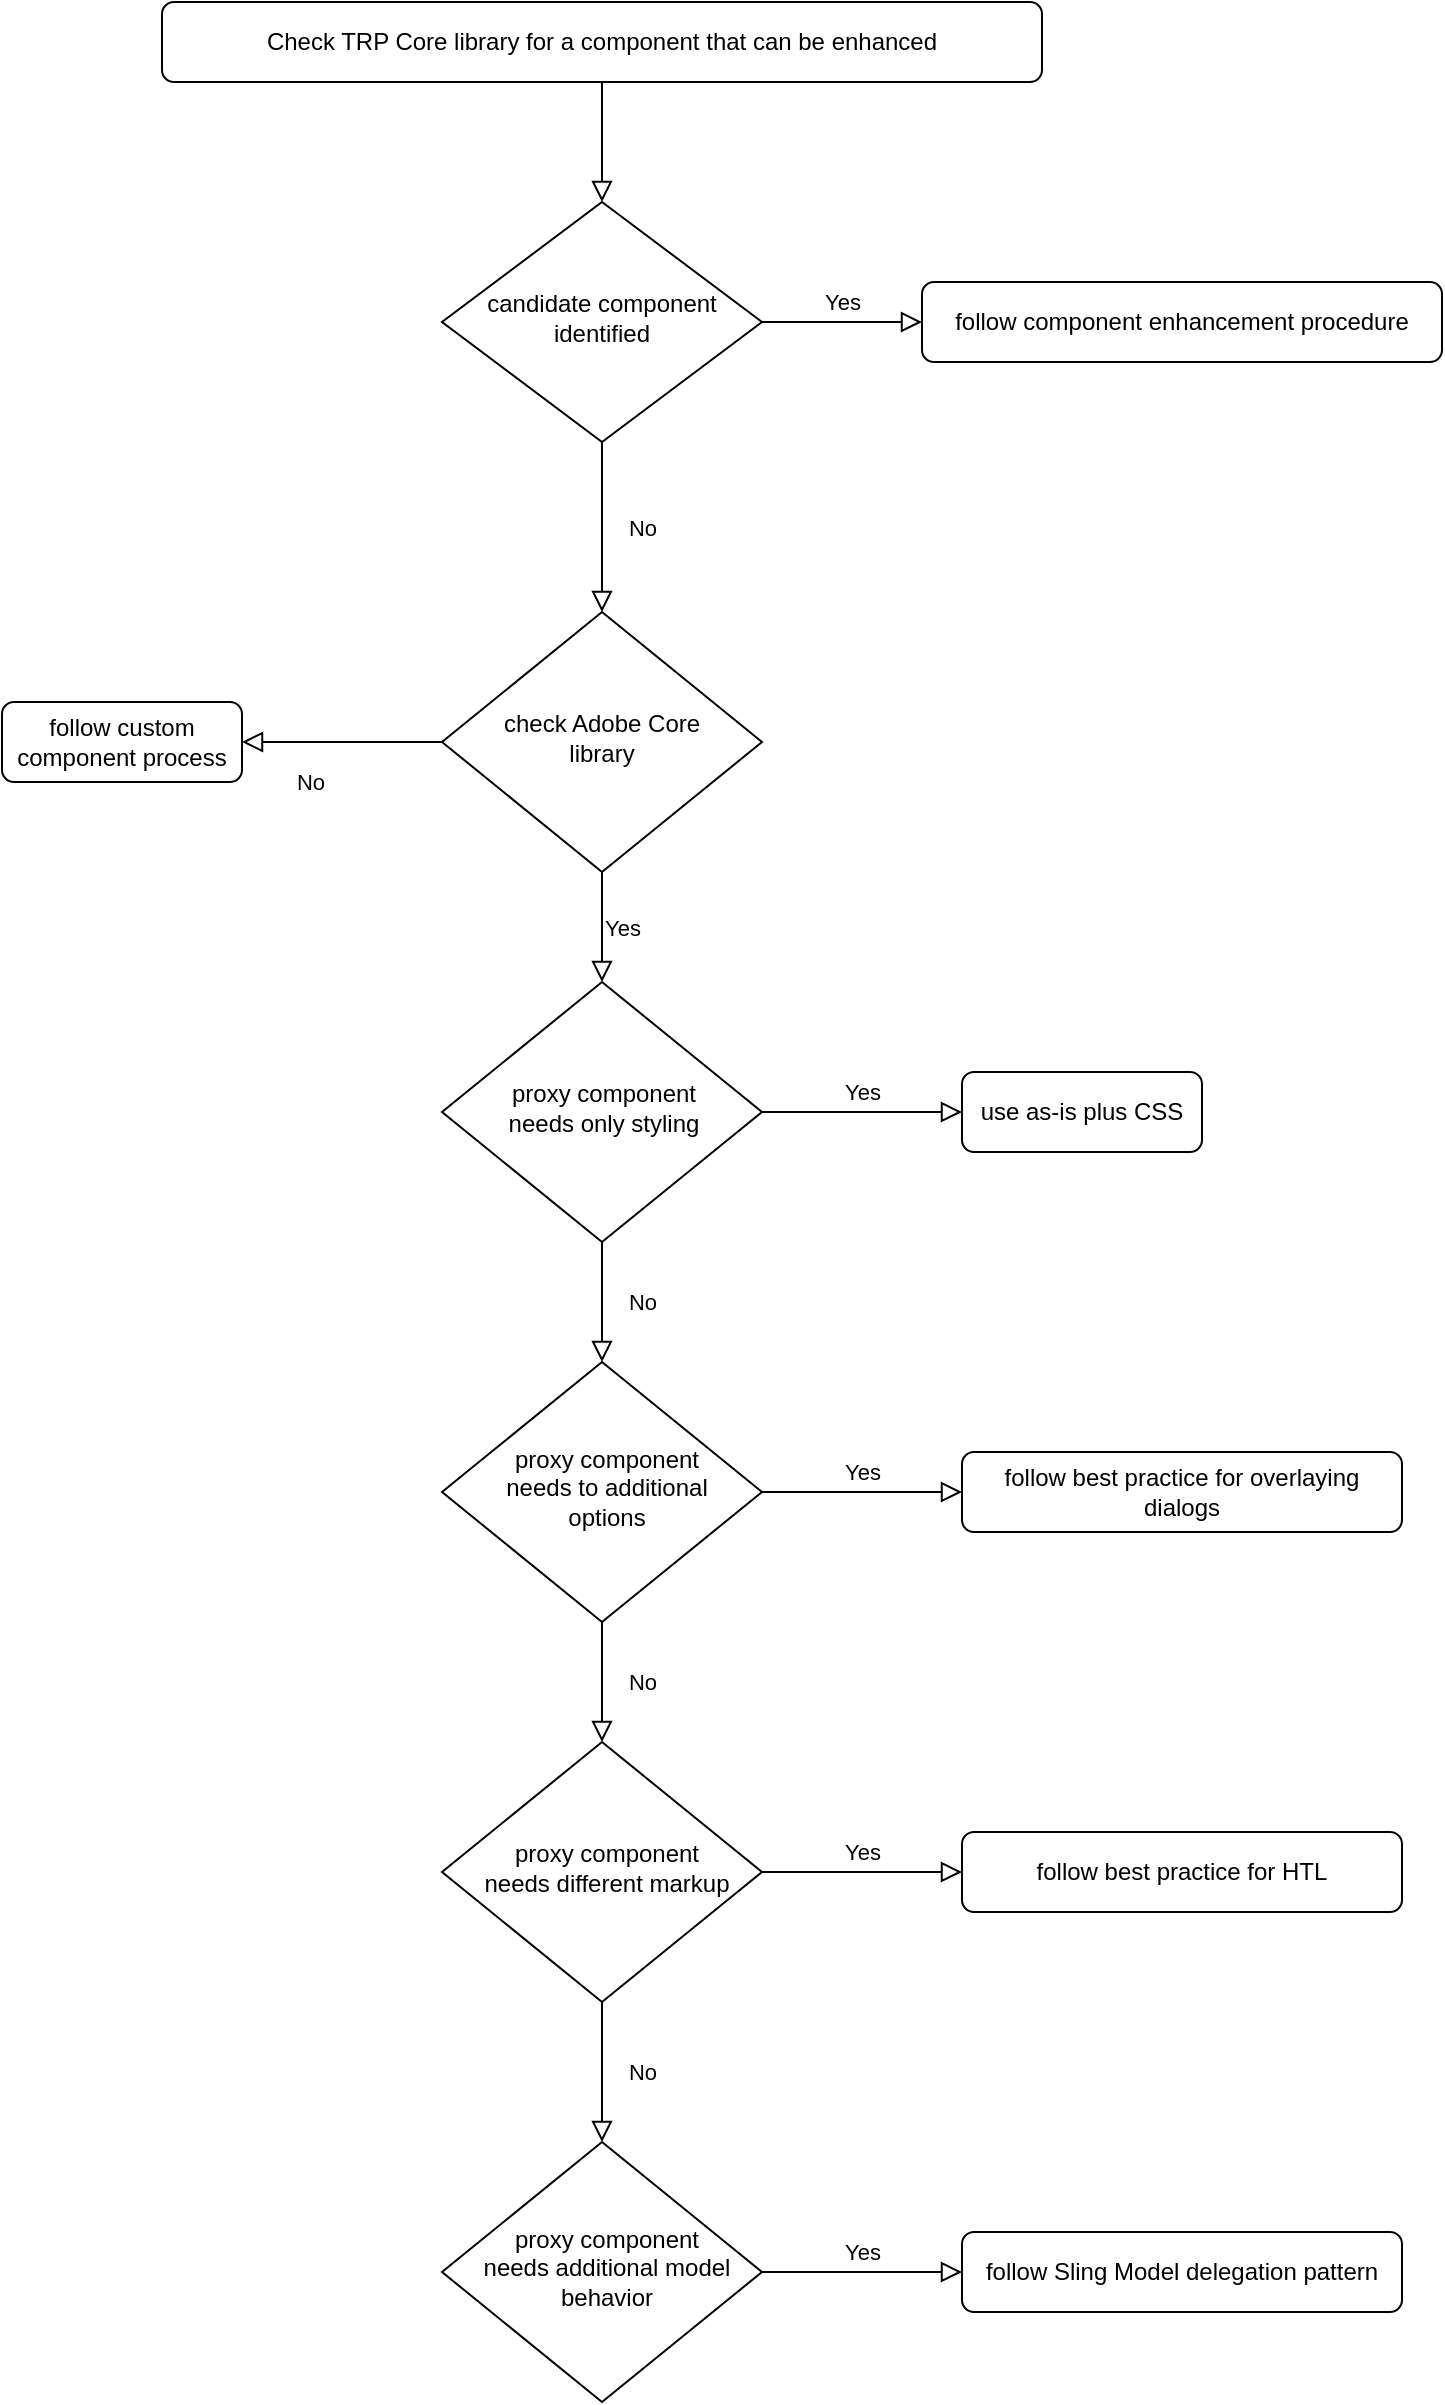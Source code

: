 <mxfile version="16.2.2" type="device"><diagram id="C5RBs43oDa-KdzZeNtuy" name="Page-1"><mxGraphModel dx="1918" dy="757" grid="1" gridSize="10" guides="1" tooltips="1" connect="1" arrows="1" fold="1" page="1" pageScale="1" pageWidth="1200" pageHeight="1600" math="0" shadow="0"><root><mxCell id="WIyWlLk6GJQsqaUBKTNV-0"/><mxCell id="WIyWlLk6GJQsqaUBKTNV-1" parent="WIyWlLk6GJQsqaUBKTNV-0"/><mxCell id="WIyWlLk6GJQsqaUBKTNV-2" value="" style="rounded=0;html=1;jettySize=auto;orthogonalLoop=1;fontSize=11;endArrow=block;endFill=0;endSize=8;strokeWidth=1;shadow=0;labelBackgroundColor=none;edgeStyle=orthogonalEdgeStyle;" parent="WIyWlLk6GJQsqaUBKTNV-1" source="WIyWlLk6GJQsqaUBKTNV-3" target="WIyWlLk6GJQsqaUBKTNV-6" edge="1"><mxGeometry relative="1" as="geometry"/></mxCell><mxCell id="WIyWlLk6GJQsqaUBKTNV-3" value="Check TRP Core library for a component that can be enhanced" style="rounded=1;whiteSpace=wrap;html=1;fontSize=12;glass=0;strokeWidth=1;shadow=0;" parent="WIyWlLk6GJQsqaUBKTNV-1" vertex="1"><mxGeometry x="265" y="140" width="440" height="40" as="geometry"/></mxCell><mxCell id="WIyWlLk6GJQsqaUBKTNV-4" value="No" style="rounded=0;html=1;jettySize=auto;orthogonalLoop=1;fontSize=11;endArrow=block;endFill=0;endSize=8;strokeWidth=1;shadow=0;labelBackgroundColor=none;edgeStyle=orthogonalEdgeStyle;" parent="WIyWlLk6GJQsqaUBKTNV-1" source="WIyWlLk6GJQsqaUBKTNV-6" target="WIyWlLk6GJQsqaUBKTNV-10" edge="1"><mxGeometry y="20" relative="1" as="geometry"><mxPoint as="offset"/></mxGeometry></mxCell><mxCell id="WIyWlLk6GJQsqaUBKTNV-5" value="Yes" style="edgeStyle=orthogonalEdgeStyle;rounded=0;html=1;jettySize=auto;orthogonalLoop=1;fontSize=11;endArrow=block;endFill=0;endSize=8;strokeWidth=1;shadow=0;labelBackgroundColor=none;" parent="WIyWlLk6GJQsqaUBKTNV-1" source="WIyWlLk6GJQsqaUBKTNV-6" target="WIyWlLk6GJQsqaUBKTNV-7" edge="1"><mxGeometry y="10" relative="1" as="geometry"><mxPoint as="offset"/></mxGeometry></mxCell><mxCell id="WIyWlLk6GJQsqaUBKTNV-6" value="candidate component identified" style="rhombus;whiteSpace=wrap;html=1;shadow=0;fontFamily=Helvetica;fontSize=12;align=center;strokeWidth=1;spacing=6;spacingTop=-4;spacingLeft=10;spacingRight=10;" parent="WIyWlLk6GJQsqaUBKTNV-1" vertex="1"><mxGeometry x="405" y="240" width="160" height="120" as="geometry"/></mxCell><mxCell id="WIyWlLk6GJQsqaUBKTNV-7" value="follow component enhancement procedure" style="rounded=1;whiteSpace=wrap;html=1;fontSize=12;glass=0;strokeWidth=1;shadow=0;" parent="WIyWlLk6GJQsqaUBKTNV-1" vertex="1"><mxGeometry x="645" y="280" width="260" height="40" as="geometry"/></mxCell><mxCell id="WIyWlLk6GJQsqaUBKTNV-8" value="No" style="rounded=0;html=1;jettySize=auto;orthogonalLoop=1;fontSize=11;endArrow=block;endFill=0;endSize=8;strokeWidth=1;shadow=0;labelBackgroundColor=none;edgeStyle=orthogonalEdgeStyle;" parent="WIyWlLk6GJQsqaUBKTNV-1" source="WIyWlLk6GJQsqaUBKTNV-10" target="WIyWlLk6GJQsqaUBKTNV-11" edge="1"><mxGeometry x="0.333" y="20" relative="1" as="geometry"><mxPoint as="offset"/></mxGeometry></mxCell><mxCell id="WIyWlLk6GJQsqaUBKTNV-9" value="Yes" style="edgeStyle=orthogonalEdgeStyle;rounded=0;html=1;jettySize=auto;orthogonalLoop=1;fontSize=11;endArrow=block;endFill=0;endSize=8;strokeWidth=1;shadow=0;labelBackgroundColor=none;exitX=1;exitY=0.5;exitDx=0;exitDy=0;" parent="WIyWlLk6GJQsqaUBKTNV-1" source="hXOZ7VUmXYInn0u4O0U_-3" target="WIyWlLk6GJQsqaUBKTNV-12" edge="1"><mxGeometry y="10" relative="1" as="geometry"><mxPoint as="offset"/></mxGeometry></mxCell><mxCell id="WIyWlLk6GJQsqaUBKTNV-10" value="check Adobe Core library" style="rhombus;whiteSpace=wrap;html=1;shadow=0;fontFamily=Helvetica;fontSize=12;align=center;strokeWidth=1;spacing=6;spacingTop=-4;spacingLeft=10;spacingRight=10;" parent="WIyWlLk6GJQsqaUBKTNV-1" vertex="1"><mxGeometry x="405" y="445" width="160" height="130" as="geometry"/></mxCell><mxCell id="WIyWlLk6GJQsqaUBKTNV-11" value="follow custom component process" style="rounded=1;whiteSpace=wrap;html=1;fontSize=12;glass=0;strokeWidth=1;shadow=0;" parent="WIyWlLk6GJQsqaUBKTNV-1" vertex="1"><mxGeometry x="185" y="490" width="120" height="40" as="geometry"/></mxCell><mxCell id="WIyWlLk6GJQsqaUBKTNV-12" value="use as-is plus CSS" style="rounded=1;whiteSpace=wrap;html=1;fontSize=12;glass=0;strokeWidth=1;shadow=0;" parent="WIyWlLk6GJQsqaUBKTNV-1" vertex="1"><mxGeometry x="665" y="675" width="120" height="40" as="geometry"/></mxCell><mxCell id="hXOZ7VUmXYInn0u4O0U_-3" value="proxy component needs only styling" style="rhombus;whiteSpace=wrap;html=1;shadow=0;fontFamily=Helvetica;fontSize=12;align=center;strokeWidth=1;spacing=6;spacingTop=-4;spacingLeft=12;spacingRight=10;" vertex="1" parent="WIyWlLk6GJQsqaUBKTNV-1"><mxGeometry x="405" y="630" width="160" height="130" as="geometry"/></mxCell><mxCell id="hXOZ7VUmXYInn0u4O0U_-5" value="Yes" style="edgeStyle=orthogonalEdgeStyle;rounded=0;html=1;jettySize=auto;orthogonalLoop=1;fontSize=11;endArrow=block;endFill=0;endSize=8;strokeWidth=1;shadow=0;labelBackgroundColor=none;exitX=0.5;exitY=1;exitDx=0;exitDy=0;entryX=0.5;entryY=0;entryDx=0;entryDy=0;" edge="1" parent="WIyWlLk6GJQsqaUBKTNV-1" source="WIyWlLk6GJQsqaUBKTNV-10" target="hXOZ7VUmXYInn0u4O0U_-3"><mxGeometry y="10" relative="1" as="geometry"><mxPoint as="offset"/><mxPoint x="575" y="520" as="sourcePoint"/><mxPoint x="735" y="520" as="targetPoint"/></mxGeometry></mxCell><mxCell id="hXOZ7VUmXYInn0u4O0U_-6" value="proxy component needs to additional options" style="rhombus;whiteSpace=wrap;html=1;shadow=0;fontFamily=Helvetica;fontSize=12;align=center;strokeWidth=1;spacing=6;spacingTop=-4;spacingLeft=15;spacingRight=10;" vertex="1" parent="WIyWlLk6GJQsqaUBKTNV-1"><mxGeometry x="405" y="820" width="160" height="130" as="geometry"/></mxCell><mxCell id="hXOZ7VUmXYInn0u4O0U_-7" value="No" style="rounded=0;html=1;jettySize=auto;orthogonalLoop=1;fontSize=11;endArrow=block;endFill=0;endSize=8;strokeWidth=1;shadow=0;labelBackgroundColor=none;edgeStyle=orthogonalEdgeStyle;exitX=0.5;exitY=1;exitDx=0;exitDy=0;" edge="1" parent="WIyWlLk6GJQsqaUBKTNV-1" source="hXOZ7VUmXYInn0u4O0U_-3"><mxGeometry y="20" relative="1" as="geometry"><mxPoint as="offset"/><mxPoint x="565" y="840" as="sourcePoint"/><mxPoint x="485" y="820" as="targetPoint"/></mxGeometry></mxCell><mxCell id="hXOZ7VUmXYInn0u4O0U_-8" value="follow best practice for overlaying dialogs" style="rounded=1;whiteSpace=wrap;html=1;fontSize=12;glass=0;strokeWidth=1;shadow=0;" vertex="1" parent="WIyWlLk6GJQsqaUBKTNV-1"><mxGeometry x="665" y="865" width="220" height="40" as="geometry"/></mxCell><mxCell id="hXOZ7VUmXYInn0u4O0U_-9" value="Yes" style="edgeStyle=orthogonalEdgeStyle;rounded=0;html=1;jettySize=auto;orthogonalLoop=1;fontSize=11;endArrow=block;endFill=0;endSize=8;strokeWidth=1;shadow=0;labelBackgroundColor=none;exitX=1;exitY=0.5;exitDx=0;exitDy=0;entryX=0;entryY=0.5;entryDx=0;entryDy=0;" edge="1" parent="WIyWlLk6GJQsqaUBKTNV-1" source="hXOZ7VUmXYInn0u4O0U_-6" target="hXOZ7VUmXYInn0u4O0U_-8"><mxGeometry y="10" relative="1" as="geometry"><mxPoint as="offset"/><mxPoint x="645" y="910" as="sourcePoint"/><mxPoint x="785" y="920" as="targetPoint"/></mxGeometry></mxCell><mxCell id="hXOZ7VUmXYInn0u4O0U_-10" value="proxy component needs different markup" style="rhombus;whiteSpace=wrap;html=1;shadow=0;fontFamily=Helvetica;fontSize=12;align=center;strokeWidth=1;spacing=6;spacingTop=-4;spacingLeft=15;spacingRight=10;" vertex="1" parent="WIyWlLk6GJQsqaUBKTNV-1"><mxGeometry x="405" y="1010" width="160" height="130" as="geometry"/></mxCell><mxCell id="hXOZ7VUmXYInn0u4O0U_-11" value="follow best practice for HTL" style="rounded=1;whiteSpace=wrap;html=1;fontSize=12;glass=0;strokeWidth=1;shadow=0;" vertex="1" parent="WIyWlLk6GJQsqaUBKTNV-1"><mxGeometry x="665" y="1055" width="220" height="40" as="geometry"/></mxCell><mxCell id="hXOZ7VUmXYInn0u4O0U_-12" value="proxy component needs additional model behavior" style="rhombus;whiteSpace=wrap;html=1;shadow=0;fontFamily=Helvetica;fontSize=12;align=center;strokeWidth=1;spacing=6;spacingTop=-4;spacingLeft=15;spacingRight=10;" vertex="1" parent="WIyWlLk6GJQsqaUBKTNV-1"><mxGeometry x="405" y="1210" width="160" height="130" as="geometry"/></mxCell><mxCell id="hXOZ7VUmXYInn0u4O0U_-13" value="follow Sling Model delegation pattern" style="rounded=1;whiteSpace=wrap;html=1;fontSize=12;glass=0;strokeWidth=1;shadow=0;" vertex="1" parent="WIyWlLk6GJQsqaUBKTNV-1"><mxGeometry x="665" y="1255" width="220" height="40" as="geometry"/></mxCell><mxCell id="hXOZ7VUmXYInn0u4O0U_-14" value="No" style="rounded=0;html=1;jettySize=auto;orthogonalLoop=1;fontSize=11;endArrow=block;endFill=0;endSize=8;strokeWidth=1;shadow=0;labelBackgroundColor=none;edgeStyle=orthogonalEdgeStyle;exitX=0.5;exitY=1;exitDx=0;exitDy=0;entryX=0.5;entryY=0;entryDx=0;entryDy=0;" edge="1" parent="WIyWlLk6GJQsqaUBKTNV-1" source="hXOZ7VUmXYInn0u4O0U_-6" target="hXOZ7VUmXYInn0u4O0U_-10"><mxGeometry y="20" relative="1" as="geometry"><mxPoint as="offset"/><mxPoint x="500" y="990" as="sourcePoint"/><mxPoint x="500" y="1050" as="targetPoint"/></mxGeometry></mxCell><mxCell id="hXOZ7VUmXYInn0u4O0U_-15" value="No" style="rounded=0;html=1;jettySize=auto;orthogonalLoop=1;fontSize=11;endArrow=block;endFill=0;endSize=8;strokeWidth=1;shadow=0;labelBackgroundColor=none;edgeStyle=orthogonalEdgeStyle;exitX=0.5;exitY=1;exitDx=0;exitDy=0;entryX=0.5;entryY=0;entryDx=0;entryDy=0;" edge="1" parent="WIyWlLk6GJQsqaUBKTNV-1" source="hXOZ7VUmXYInn0u4O0U_-10" target="hXOZ7VUmXYInn0u4O0U_-12"><mxGeometry y="20" relative="1" as="geometry"><mxPoint as="offset"/><mxPoint x="550" y="1180" as="sourcePoint"/><mxPoint x="550" y="1240" as="targetPoint"/></mxGeometry></mxCell><mxCell id="hXOZ7VUmXYInn0u4O0U_-16" value="Yes" style="edgeStyle=orthogonalEdgeStyle;rounded=0;html=1;jettySize=auto;orthogonalLoop=1;fontSize=11;endArrow=block;endFill=0;endSize=8;strokeWidth=1;shadow=0;labelBackgroundColor=none;exitX=1;exitY=0.5;exitDx=0;exitDy=0;entryX=0;entryY=0.5;entryDx=0;entryDy=0;" edge="1" parent="WIyWlLk6GJQsqaUBKTNV-1" source="hXOZ7VUmXYInn0u4O0U_-10" target="hXOZ7VUmXYInn0u4O0U_-11"><mxGeometry y="10" relative="1" as="geometry"><mxPoint as="offset"/><mxPoint x="630" y="1010" as="sourcePoint"/><mxPoint x="730" y="1010" as="targetPoint"/></mxGeometry></mxCell><mxCell id="hXOZ7VUmXYInn0u4O0U_-17" value="Yes" style="edgeStyle=orthogonalEdgeStyle;rounded=0;html=1;jettySize=auto;orthogonalLoop=1;fontSize=11;endArrow=block;endFill=0;endSize=8;strokeWidth=1;shadow=0;labelBackgroundColor=none;exitX=1;exitY=0.5;exitDx=0;exitDy=0;entryX=0;entryY=0.5;entryDx=0;entryDy=0;" edge="1" parent="WIyWlLk6GJQsqaUBKTNV-1" source="hXOZ7VUmXYInn0u4O0U_-12" target="hXOZ7VUmXYInn0u4O0U_-13"><mxGeometry y="10" relative="1" as="geometry"><mxPoint as="offset"/><mxPoint x="620" y="1210" as="sourcePoint"/><mxPoint x="720" y="1210" as="targetPoint"/></mxGeometry></mxCell></root></mxGraphModel></diagram></mxfile>
